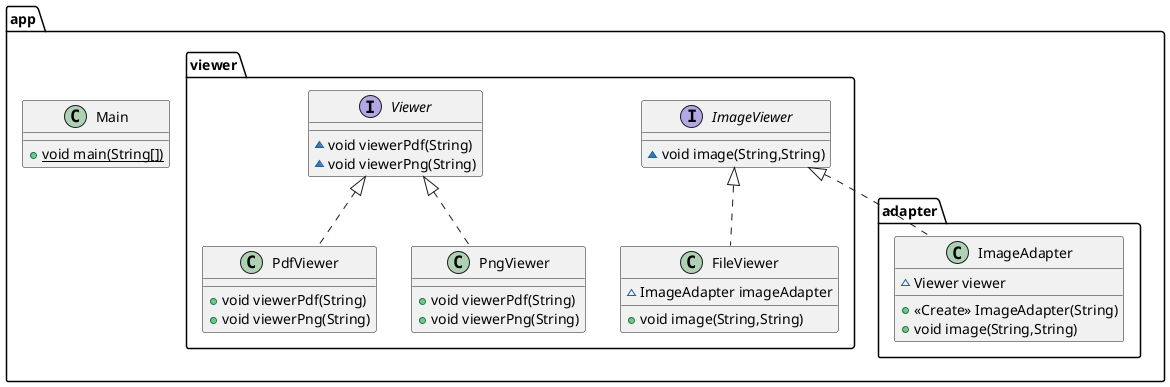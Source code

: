 @startuml
class app.viewer.PdfViewer {
+ void viewerPdf(String)
+ void viewerPng(String)
}
interface app.viewer.ImageViewer {
~ void image(String,String)
}
class app.adapter.ImageAdapter {
~ Viewer viewer
+ <<Create>> ImageAdapter(String)
+ void image(String,String)
}
class app.viewer.PngViewer {
+ void viewerPdf(String)
+ void viewerPng(String)
}
interface app.viewer.Viewer {
~ void viewerPdf(String)
~ void viewerPng(String)
}
class app.Main {
+ {static} void main(String[])
}
class app.viewer.FileViewer {
~ ImageAdapter imageAdapter
+ void image(String,String)
}


app.viewer.Viewer <|.. app.viewer.PdfViewer
app.viewer.ImageViewer <|.. app.adapter.ImageAdapter
app.viewer.Viewer <|.. app.viewer.PngViewer
app.viewer.ImageViewer <|.. app.viewer.FileViewer
@enduml
